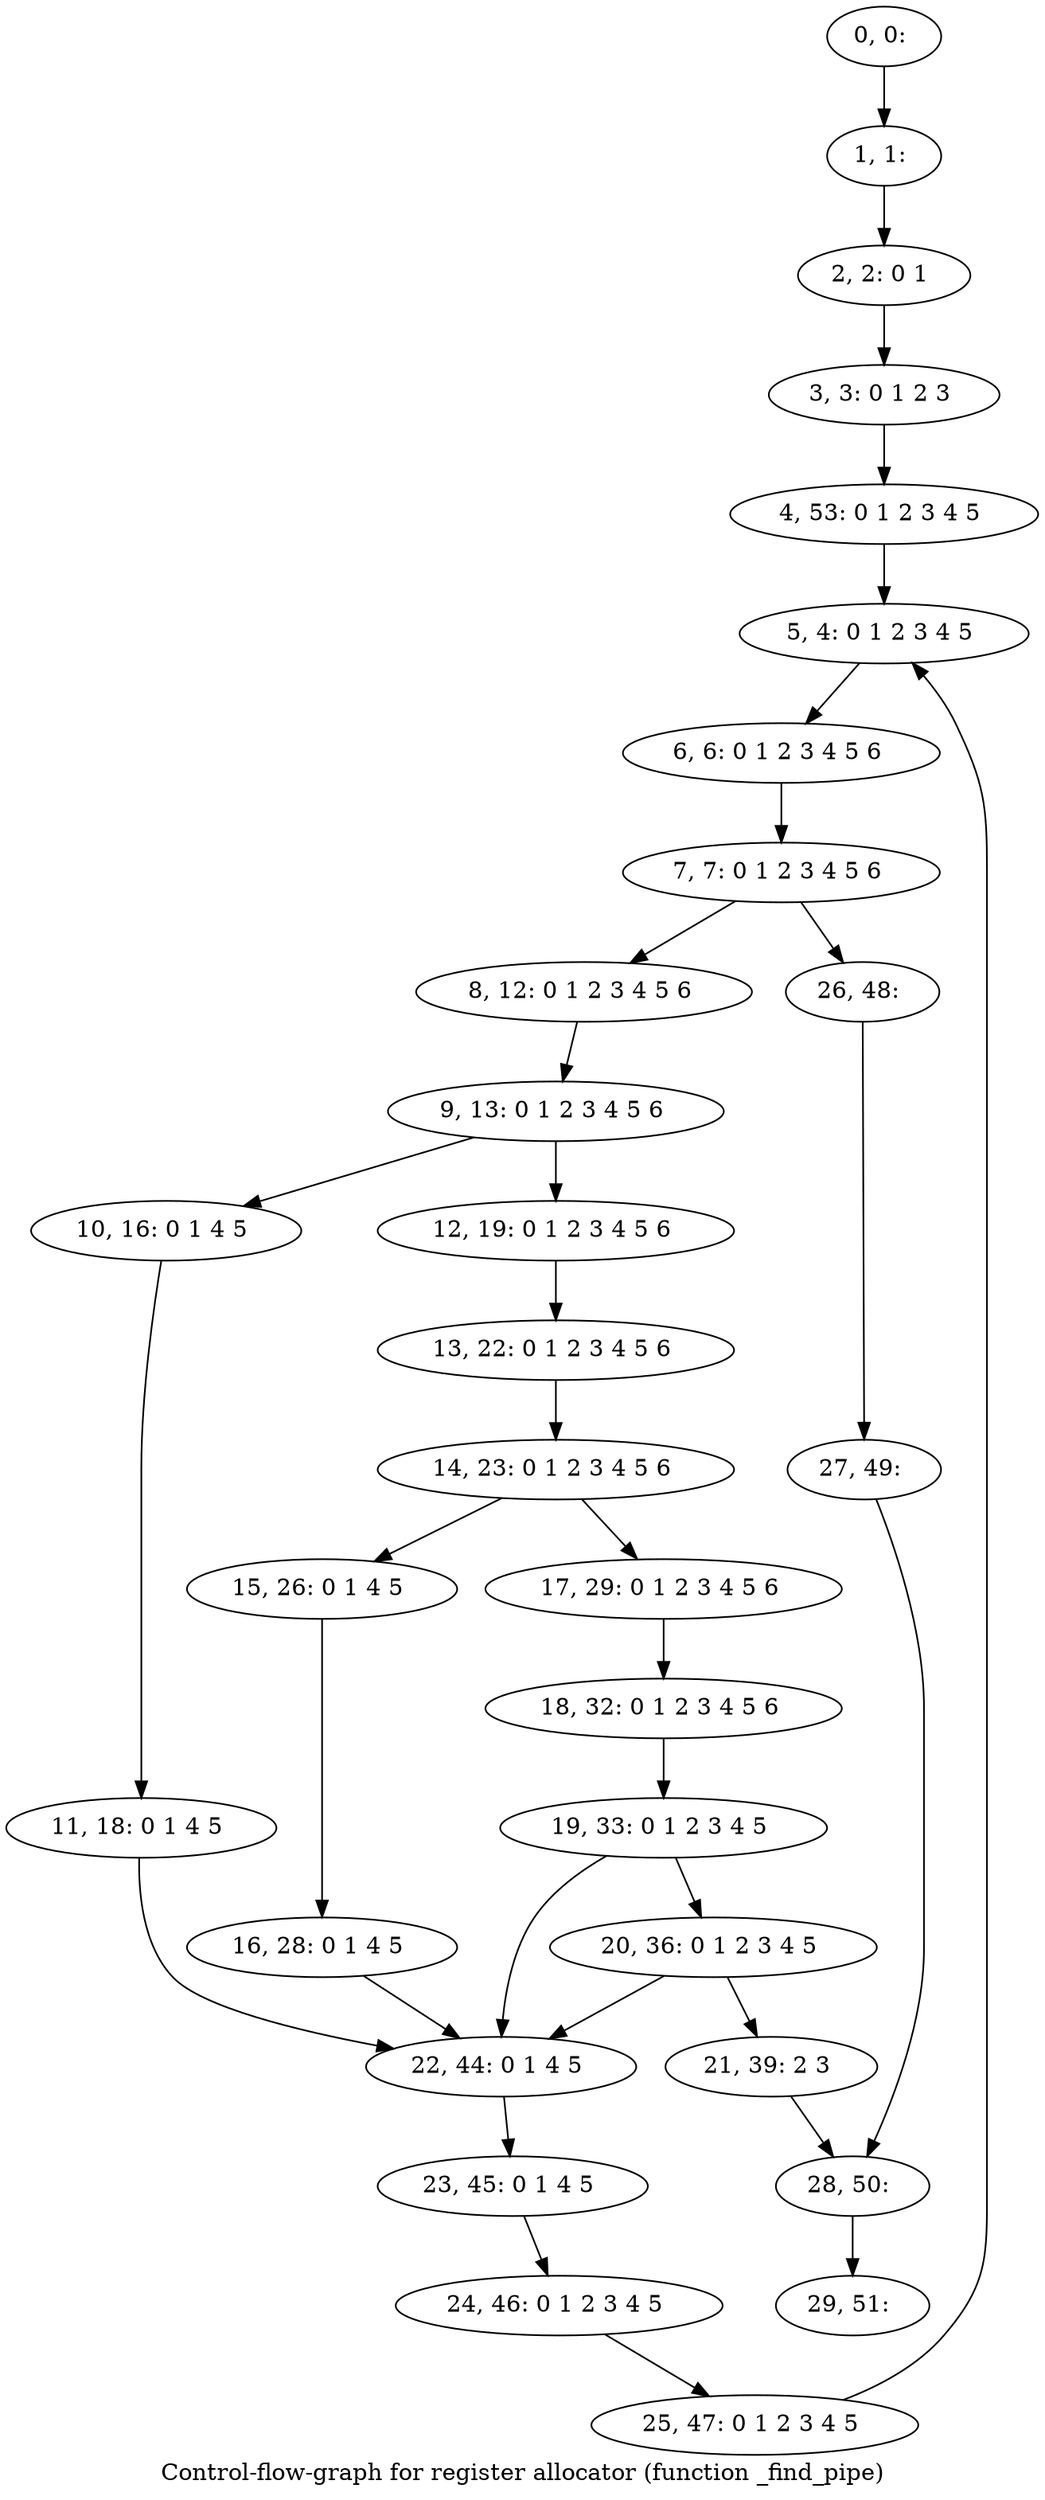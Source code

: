 digraph G {
graph [label="Control-flow-graph for register allocator (function _find_pipe)"]
0[label="0, 0: "];
1[label="1, 1: "];
2[label="2, 2: 0 1 "];
3[label="3, 3: 0 1 2 3 "];
4[label="4, 53: 0 1 2 3 4 5 "];
5[label="5, 4: 0 1 2 3 4 5 "];
6[label="6, 6: 0 1 2 3 4 5 6 "];
7[label="7, 7: 0 1 2 3 4 5 6 "];
8[label="8, 12: 0 1 2 3 4 5 6 "];
9[label="9, 13: 0 1 2 3 4 5 6 "];
10[label="10, 16: 0 1 4 5 "];
11[label="11, 18: 0 1 4 5 "];
12[label="12, 19: 0 1 2 3 4 5 6 "];
13[label="13, 22: 0 1 2 3 4 5 6 "];
14[label="14, 23: 0 1 2 3 4 5 6 "];
15[label="15, 26: 0 1 4 5 "];
16[label="16, 28: 0 1 4 5 "];
17[label="17, 29: 0 1 2 3 4 5 6 "];
18[label="18, 32: 0 1 2 3 4 5 6 "];
19[label="19, 33: 0 1 2 3 4 5 "];
20[label="20, 36: 0 1 2 3 4 5 "];
21[label="21, 39: 2 3 "];
22[label="22, 44: 0 1 4 5 "];
23[label="23, 45: 0 1 4 5 "];
24[label="24, 46: 0 1 2 3 4 5 "];
25[label="25, 47: 0 1 2 3 4 5 "];
26[label="26, 48: "];
27[label="27, 49: "];
28[label="28, 50: "];
29[label="29, 51: "];
0->1 ;
1->2 ;
2->3 ;
3->4 ;
4->5 ;
5->6 ;
6->7 ;
7->8 ;
7->26 ;
8->9 ;
9->10 ;
9->12 ;
10->11 ;
11->22 ;
12->13 ;
13->14 ;
14->15 ;
14->17 ;
15->16 ;
16->22 ;
17->18 ;
18->19 ;
19->20 ;
19->22 ;
20->21 ;
20->22 ;
21->28 ;
22->23 ;
23->24 ;
24->25 ;
25->5 ;
26->27 ;
27->28 ;
28->29 ;
}
